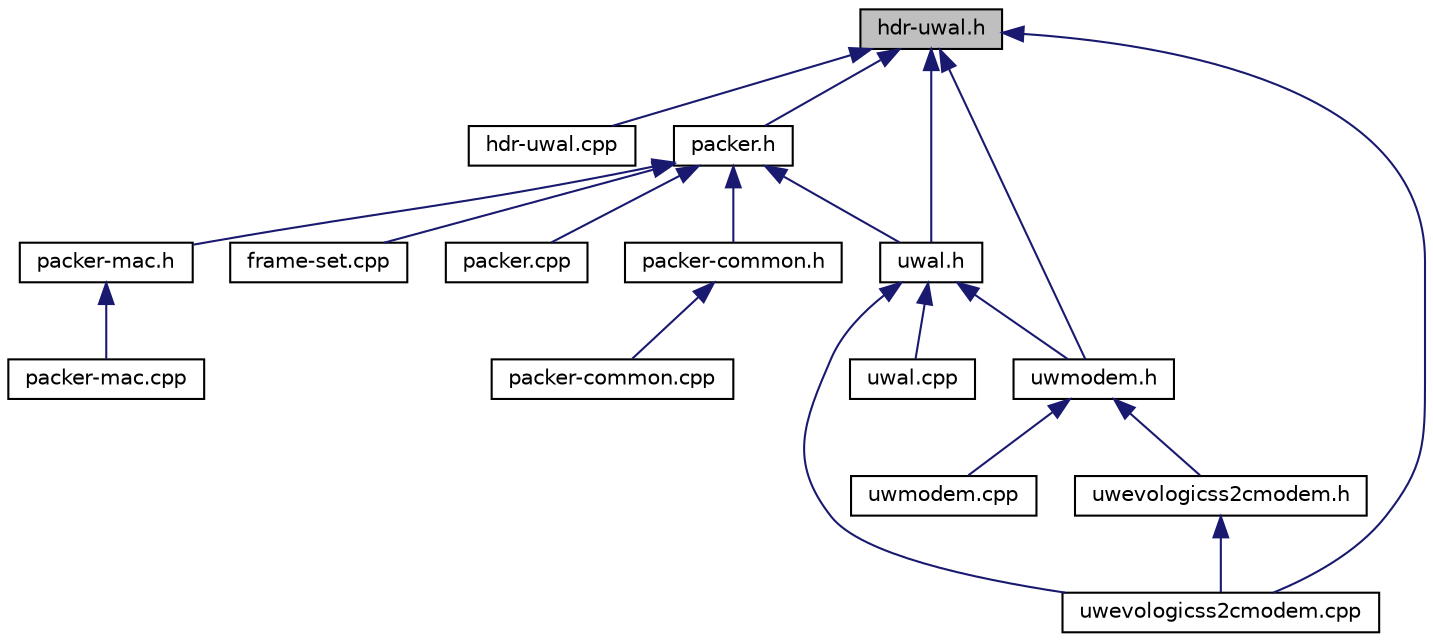 digraph "hdr-uwal.h"
{
 // LATEX_PDF_SIZE
  edge [fontname="Helvetica",fontsize="10",labelfontname="Helvetica",labelfontsize="10"];
  node [fontname="Helvetica",fontsize="10",shape=record];
  Node1 [label="hdr-uwal.h",height=0.2,width=0.4,color="black", fillcolor="grey75", style="filled", fontcolor="black",tooltip="Header of the class providing the Uwal header's description."];
  Node1 -> Node2 [dir="back",color="midnightblue",fontsize="10",style="solid",fontname="Helvetica"];
  Node2 [label="hdr-uwal.cpp",height=0.2,width=0.4,color="black", fillcolor="white", style="filled",URL="$hdr-uwal_8cpp.html",tooltip="Class that allocate the memory for the Uwal header."];
  Node1 -> Node3 [dir="back",color="midnightblue",fontsize="10",style="solid",fontname="Helvetica"];
  Node3 [label="packer.h",height=0.2,width=0.4,color="black", fillcolor="white", style="filled",URL="$packer_8h.html",tooltip="Header of the class responsible to map an NS-Miracle packet into a bit stream, and vice-versa."];
  Node3 -> Node4 [dir="back",color="midnightblue",fontsize="10",style="solid",fontname="Helvetica"];
  Node4 [label="frame-set.cpp",height=0.2,width=0.4,color="black", fillcolor="white", style="filled",URL="$frame-set_8cpp.html",tooltip="Implementation of the classes defining the frame elements (key and set) exploited by Uwal objects to ..."];
  Node3 -> Node5 [dir="back",color="midnightblue",fontsize="10",style="solid",fontname="Helvetica"];
  Node5 [label="packer.cpp",height=0.2,width=0.4,color="black", fillcolor="white", style="filled",URL="$packer_8cpp.html",tooltip="Header of the class responsible to map an NS-Miracle packet into a bit stream, and vice-versa."];
  Node3 -> Node6 [dir="back",color="midnightblue",fontsize="10",style="solid",fontname="Helvetica"];
  Node6 [label="packer-common.h",height=0.2,width=0.4,color="black", fillcolor="white", style="filled",URL="$packer-common_8h.html",tooltip="Header of the class responsible to map the ns2 common header into a bit stream, and vice-versa."];
  Node6 -> Node7 [dir="back",color="midnightblue",fontsize="10",style="solid",fontname="Helvetica"];
  Node7 [label="packer-common.cpp",height=0.2,width=0.4,color="black", fillcolor="white", style="filled",URL="$packer-common_8cpp.html",tooltip="Implementation of the class responsible to map the ns2 common header into a bit stream,..."];
  Node3 -> Node8 [dir="back",color="midnightblue",fontsize="10",style="solid",fontname="Helvetica"];
  Node8 [label="packer-mac.h",height=0.2,width=0.4,color="black", fillcolor="white", style="filled",URL="$packer-mac_8h.html",tooltip="Header of the class responsible to map the ns2 packet of mac into a bit stream, and vice-versa."];
  Node8 -> Node9 [dir="back",color="midnightblue",fontsize="10",style="solid",fontname="Helvetica"];
  Node9 [label="packer-mac.cpp",height=0.2,width=0.4,color="black", fillcolor="white", style="filled",URL="$packer-mac_8cpp.html",tooltip="Implementation of the class responsible to map the ns2 packet of mac into a bit stream,..."];
  Node3 -> Node10 [dir="back",color="midnightblue",fontsize="10",style="solid",fontname="Helvetica"];
  Node10 [label="uwal.h",height=0.2,width=0.4,color="black", fillcolor="white", style="filled",URL="$uwal_8h.html",tooltip="Header of the main class that implements the adaptation layer between ns2/NS-Miracle and binary data ..."];
  Node10 -> Node11 [dir="back",color="midnightblue",fontsize="10",style="solid",fontname="Helvetica"];
  Node11 [label="uwal.cpp",height=0.2,width=0.4,color="black", fillcolor="white", style="filled",URL="$uwal_8cpp.html",tooltip="Implementation of the main class that implements the adaptation layer between ns2/NS-Miracle and bina..."];
  Node10 -> Node12 [dir="back",color="midnightblue",fontsize="10",style="solid",fontname="Helvetica"];
  Node12 [label="uwmodem.h",height=0.2,width=0.4,color="black", fillcolor="white", style="filled",URL="$uwmodem_8h.html",tooltip="Header of the main class that implements the general interface between DESERT and real acoustic modem..."];
  Node12 -> Node13 [dir="back",color="midnightblue",fontsize="10",style="solid",fontname="Helvetica"];
  Node13 [label="uwmodem.cpp",height=0.2,width=0.4,color="black", fillcolor="white", style="filled",URL="$uwmodem_8cpp.html",tooltip=" "];
  Node12 -> Node14 [dir="back",color="midnightblue",fontsize="10",style="solid",fontname="Helvetica"];
  Node14 [label="uwevologicss2cmodem.h",height=0.2,width=0.4,color="black", fillcolor="white", style="filled",URL="$uwevologicss2cmodem_8h.html",tooltip="Header of the main class that implements the drivers to manage the EvoLogics S2C line of devices...."];
  Node14 -> Node15 [dir="back",color="midnightblue",fontsize="10",style="solid",fontname="Helvetica"];
  Node15 [label="uwevologicss2cmodem.cpp",height=0.2,width=0.4,color="black", fillcolor="white", style="filled",URL="$uwevologicss2cmodem_8cpp.html",tooltip=" "];
  Node10 -> Node15 [dir="back",color="midnightblue",fontsize="10",style="solid",fontname="Helvetica"];
  Node1 -> Node10 [dir="back",color="midnightblue",fontsize="10",style="solid",fontname="Helvetica"];
  Node1 -> Node12 [dir="back",color="midnightblue",fontsize="10",style="solid",fontname="Helvetica"];
  Node1 -> Node15 [dir="back",color="midnightblue",fontsize="10",style="solid",fontname="Helvetica"];
}
